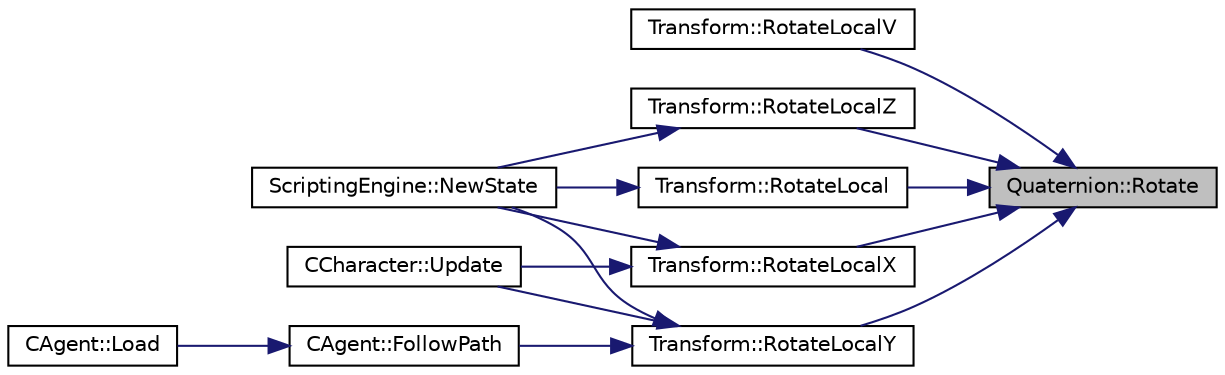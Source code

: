 digraph "Quaternion::Rotate"
{
 // LATEX_PDF_SIZE
  edge [fontname="Helvetica",fontsize="10",labelfontname="Helvetica",labelfontsize="10"];
  node [fontname="Helvetica",fontsize="10",shape=record];
  rankdir="RL";
  Node119 [label="Quaternion::Rotate",height=0.2,width=0.4,color="black", fillcolor="grey75", style="filled", fontcolor="black",tooltip=" "];
  Node119 -> Node120 [dir="back",color="midnightblue",fontsize="10",style="solid",fontname="Helvetica"];
  Node120 [label="Transform::RotateLocalV",height=0.2,width=0.4,color="black", fillcolor="white", style="filled",URL="$class_transform.html#a2ceadfddba05f90272f50c9f602821ad",tooltip="Rotates the transform around a given axis."];
  Node119 -> Node121 [dir="back",color="midnightblue",fontsize="10",style="solid",fontname="Helvetica"];
  Node121 [label="Transform::RotateLocal",height=0.2,width=0.4,color="black", fillcolor="white", style="filled",URL="$class_transform.html#aed7e13d408957e7b6d7dbaf7b79202be",tooltip="Rotates the transform around a given axis."];
  Node121 -> Node122 [dir="back",color="midnightblue",fontsize="10",style="solid",fontname="Helvetica"];
  Node122 [label="ScriptingEngine::NewState",height=0.2,width=0.4,color="black", fillcolor="white", style="filled",URL="$class_scripting_engine.html#a125a0c206da8e74b8f6664c4e523606a",tooltip="Sets up the engine with initial processes and variables and exposes engine functionality to lua."];
  Node119 -> Node123 [dir="back",color="midnightblue",fontsize="10",style="solid",fontname="Helvetica"];
  Node123 [label="Transform::RotateLocalX",height=0.2,width=0.4,color="black", fillcolor="white", style="filled",URL="$class_transform.html#a44d3d4b98ed8a41d3830fee378d8b1a5",tooltip="Rotates the transform around the X axis."];
  Node123 -> Node124 [dir="back",color="midnightblue",fontsize="10",style="solid",fontname="Helvetica"];
  Node124 [label="CCharacter::Update",height=0.2,width=0.4,color="black", fillcolor="white", style="filled",URL="$class_c_character.html#adc476a488c7157c7fc2b32381760b4e0",tooltip="updates ongoing behaviour for the component"];
  Node123 -> Node122 [dir="back",color="midnightblue",fontsize="10",style="solid",fontname="Helvetica"];
  Node119 -> Node125 [dir="back",color="midnightblue",fontsize="10",style="solid",fontname="Helvetica"];
  Node125 [label="Transform::RotateLocalY",height=0.2,width=0.4,color="black", fillcolor="white", style="filled",URL="$class_transform.html#a68a301d51019841dc93ca2f69836c424",tooltip="Rotates the transform around the Y axis."];
  Node125 -> Node126 [dir="back",color="midnightblue",fontsize="10",style="solid",fontname="Helvetica"];
  Node126 [label="CAgent::FollowPath",height=0.2,width=0.4,color="black", fillcolor="white", style="filled",URL="$class_c_agent.html#a8e57afd96aac88101d9f75d3d1d79951",tooltip="make the Agent follow a precalculated path"];
  Node126 -> Node127 [dir="back",color="midnightblue",fontsize="10",style="solid",fontname="Helvetica"];
  Node127 [label="CAgent::Load",height=0.2,width=0.4,color="black", fillcolor="white", style="filled",URL="$class_c_agent.html#a744b88d9b408c11bb3406acb6717ddb0",tooltip="loads the component from saved state"];
  Node125 -> Node124 [dir="back",color="midnightblue",fontsize="10",style="solid",fontname="Helvetica"];
  Node125 -> Node122 [dir="back",color="midnightblue",fontsize="10",style="solid",fontname="Helvetica"];
  Node119 -> Node128 [dir="back",color="midnightblue",fontsize="10",style="solid",fontname="Helvetica"];
  Node128 [label="Transform::RotateLocalZ",height=0.2,width=0.4,color="black", fillcolor="white", style="filled",URL="$class_transform.html#a092f25418954cdba793f6d78fa3c14e3",tooltip="Rotates the transform around the Z axis."];
  Node128 -> Node122 [dir="back",color="midnightblue",fontsize="10",style="solid",fontname="Helvetica"];
}
